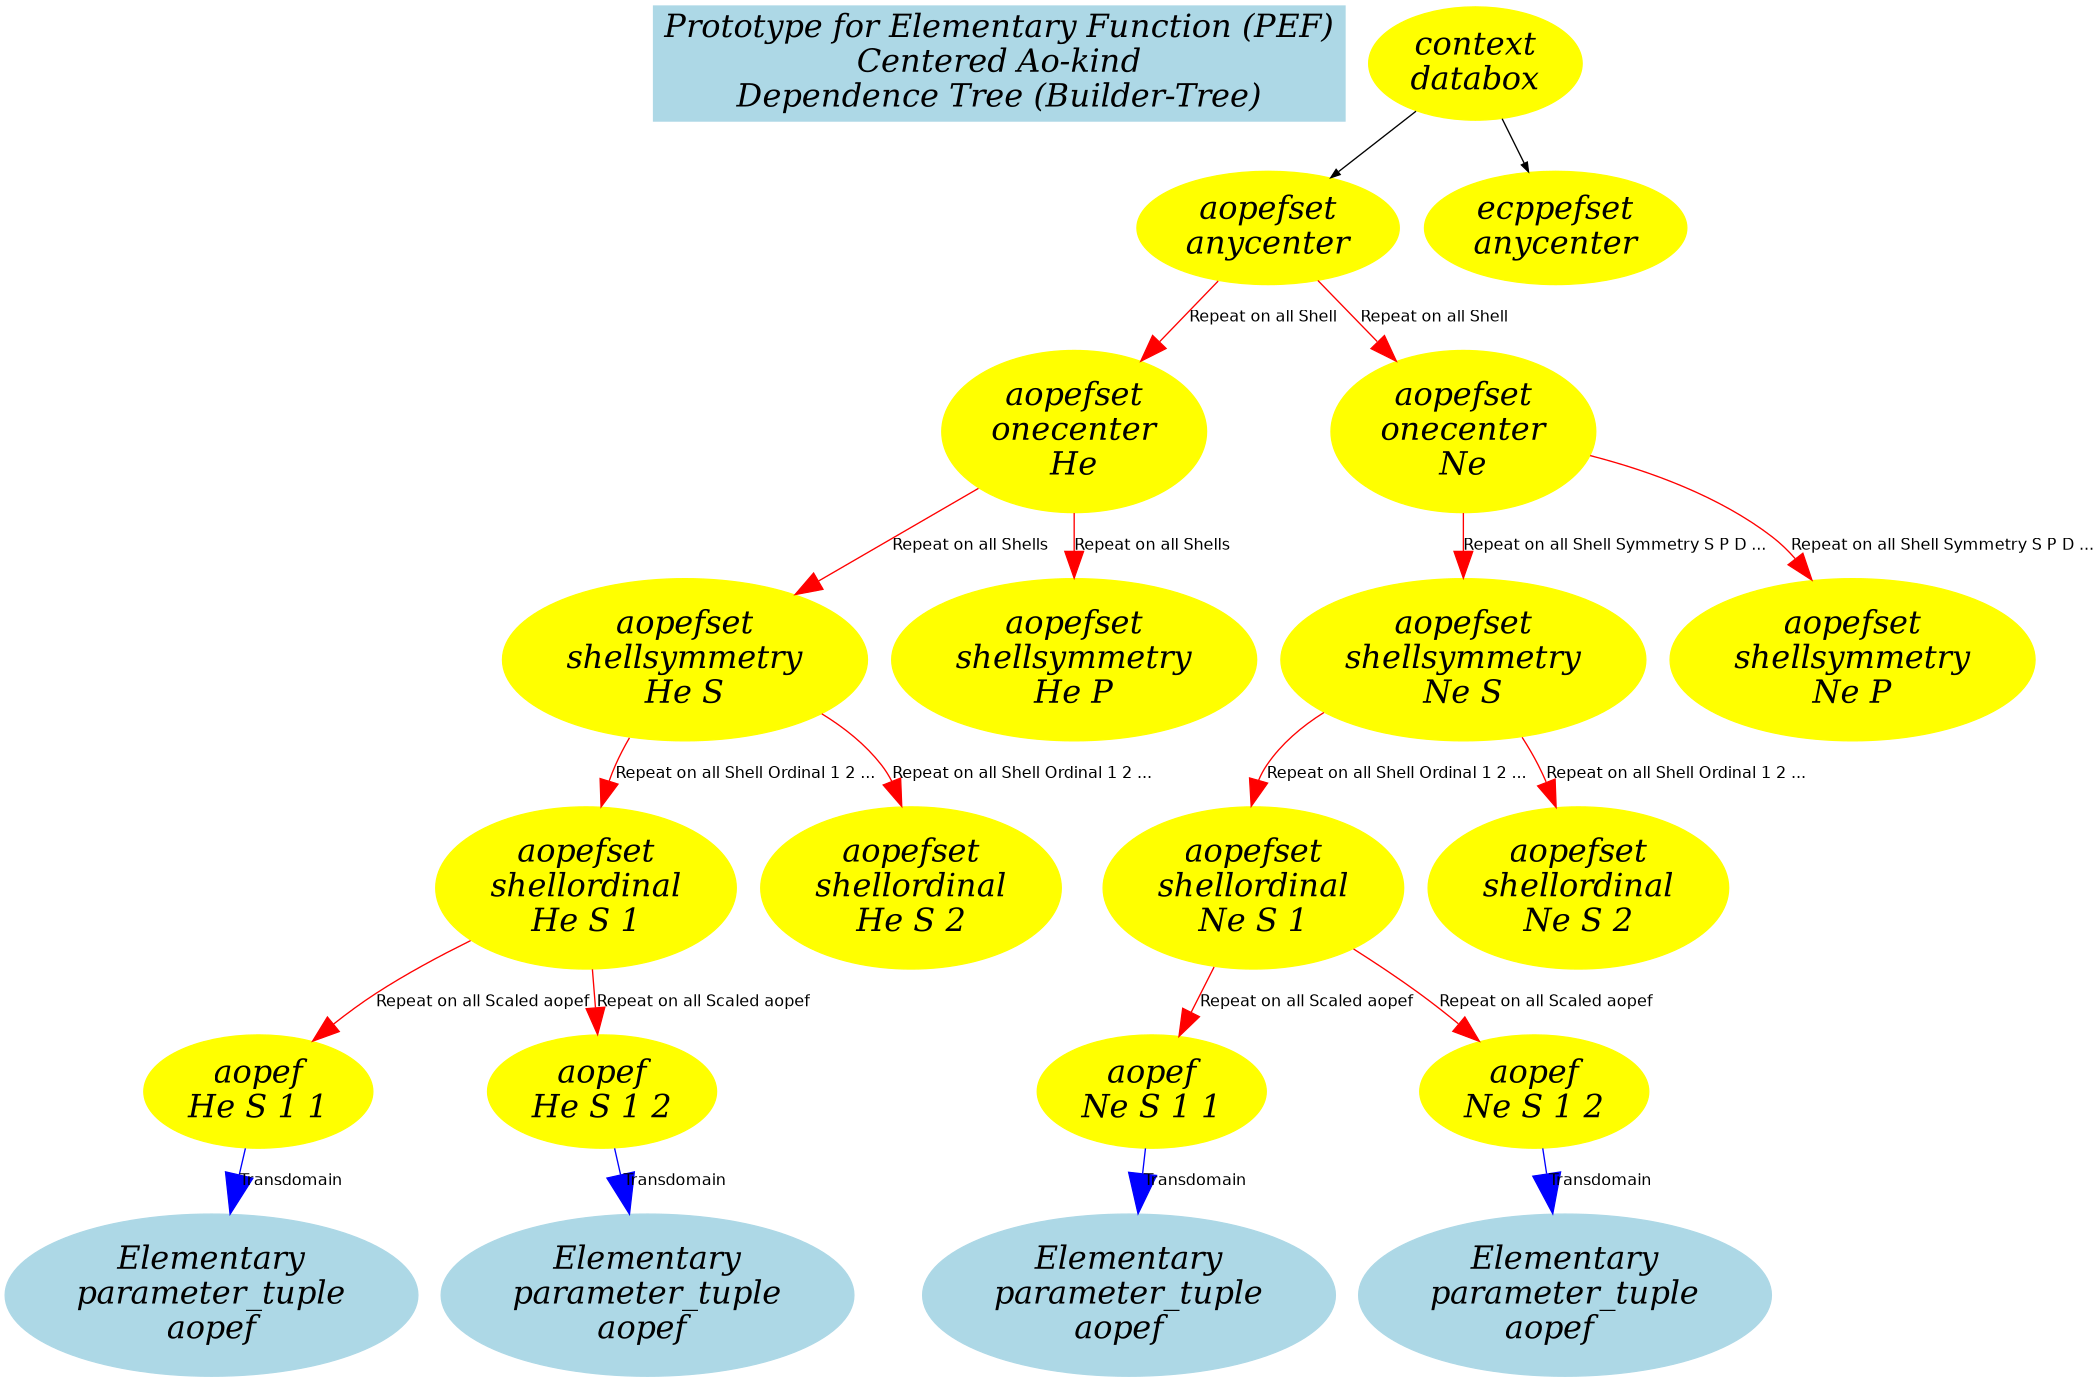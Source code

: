 digraph prt {
  size="14,14";
  node [color=yellow, style=filled, fontsize=24, fontname="Palatino-Italic", fontcolor=black];
  edge [fontname = "Bitstream Vera Sans" fontsize = 12 arrowsize="0.7" dir = down];

  Title [label = "Prototype for Elementary Function (PEF)\nCentered Ao-kind\nDependence Tree (Builder-Tree)" shape="record" color=lightblue, style=filled];

  "context\ndatabox"  -> { "aopefset\nanycenter" "ecppefset\nanycenter"} 

  "aopefset\nanycenter"  -> { "aopefset\nonecenter\nHe" "aopefset\nonecenter\nNe"} [color=red arrowsize="2" label = "Repeat on all Shell"];
   
  "aopefset\nonecenter\nHe" -> { "aopefset\nshellsymmetry\nHe S" "aopefset\nshellsymmetry\nHe P"} [color=red arrowsize="2" label = "Repeat on all Shells"];

  "aopefset\nonecenter\nNe" -> { "aopefset\nshellsymmetry\nNe S" "aopefset\nshellsymmetry\nNe P"} [color=red arrowsize="2" label = "Repeat on all Shell Symmetry S P D ..."];

  "aopefset\nshellsymmetry\nHe S" -> { "aopefset\nshellordinal\nHe S 1" "aopefset\nshellordinal\nHe S 2"} [color=red arrowsize="2" label = "Repeat on all Shell Ordinal 1 2 ... "];

  "aopefset\nshellsymmetry\nNe S" -> { "aopefset\nshellordinal\nNe S 1" "aopefset\nshellordinal\nNe S 2"} [color=red arrowsize="2" label = "Repeat on all Shell Ordinal 1 2 ... "];

  "aopefset\nshellordinal\nHe S 1" -> { "aopef\nHe S 1 1" "aopef\nHe S 1 2" } [color=red arrowsize="2" label = "Repeat on all Scaled aopef"];

  "aopefset\nshellordinal\nNe S 1" -> { "aopef\nNe S 1 1" "aopef\nNe S 1 2" } [color=red arrowsize="2" label = "Repeat on all Scaled aopef"];

  node [color=lightblue, style=filled, fontsize=24, fontname="Palatino-Italic", fontcolor=black];
 
  "aopef\nHe S 1 1" -> { "Elementary\nparameter_tuple\naopef" } [color=blue arrowsize="3" label = "Transdomain"];

  "aopef\nHe S 1 2" -> { "Elementary\nparameter_tuple\naopef " } [color=blue arrowsize="3" label = "Transdomain"];

  "aopef\nNe S 1 1" -> { "Elementary\nparameter_tuple\naopef  " } [color=blue arrowsize="3" label = "Transdomain"];

  "aopef\nNe S 1 2" -> { "Elementary\nparameter_tuple\naopef   " } [color=blue arrowsize="3" label = "Transdomain"];

}
